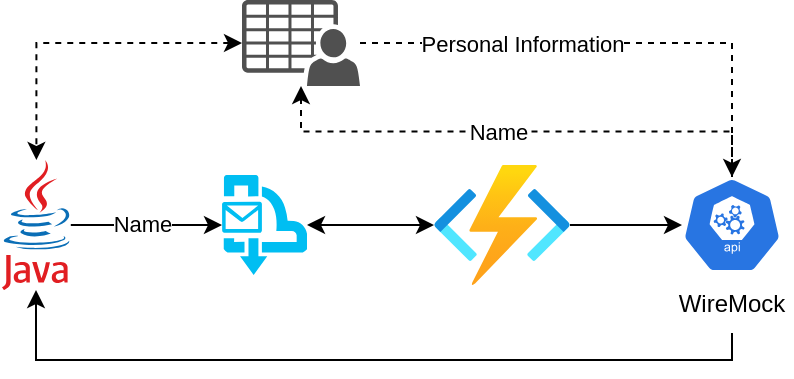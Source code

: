 <mxfile version="17.2.4" type="device"><diagram id="PGKEgdyNSTnXqLKaNV00" name="Page-1"><mxGraphModel dx="711" dy="599" grid="1" gridSize="10" guides="1" tooltips="1" connect="1" arrows="1" fold="1" page="1" pageScale="1" pageWidth="1200" pageHeight="1920" math="0" shadow="0"><root><mxCell id="0"/><mxCell id="1" parent="0"/><mxCell id="qsO-doXxonj63iRE8oMM-3" style="edgeStyle=orthogonalEdgeStyle;rounded=0;orthogonalLoop=2;jettySize=auto;html=1;startArrow=classic;dashed=1;" edge="1" parent="1" source="qsO-doXxonj63iRE8oMM-1" target="qsO-doXxonj63iRE8oMM-2"><mxGeometry relative="1" as="geometry"/></mxCell><mxCell id="qsO-doXxonj63iRE8oMM-17" style="edgeStyle=orthogonalEdgeStyle;rounded=0;orthogonalLoop=1;jettySize=auto;html=1;dashed=1;exitX=0.5;exitY=0;exitDx=0;exitDy=0;exitPerimeter=0;" edge="1" parent="1" source="qsO-doXxonj63iRE8oMM-12" target="qsO-doXxonj63iRE8oMM-1"><mxGeometry relative="1" as="geometry"/></mxCell><mxCell id="qsO-doXxonj63iRE8oMM-18" value="Name" style="edgeLabel;html=1;align=center;verticalAlign=middle;resizable=0;points=[];" vertex="1" connectable="0" parent="qsO-doXxonj63iRE8oMM-17"><mxGeometry x="0.072" relative="1" as="geometry"><mxPoint as="offset"/></mxGeometry></mxCell><mxCell id="qsO-doXxonj63iRE8oMM-19" style="edgeStyle=orthogonalEdgeStyle;rounded=0;orthogonalLoop=1;jettySize=auto;html=1;entryX=0.5;entryY=0;entryDx=0;entryDy=0;entryPerimeter=0;dashed=1;" edge="1" parent="1" source="qsO-doXxonj63iRE8oMM-1" target="qsO-doXxonj63iRE8oMM-12"><mxGeometry relative="1" as="geometry"/></mxCell><mxCell id="qsO-doXxonj63iRE8oMM-20" value="Personal Information" style="edgeLabel;html=1;align=center;verticalAlign=middle;resizable=0;points=[];" vertex="1" connectable="0" parent="qsO-doXxonj63iRE8oMM-19"><mxGeometry x="-0.387" y="-2" relative="1" as="geometry"><mxPoint x="3" y="-2" as="offset"/></mxGeometry></mxCell><mxCell id="qsO-doXxonj63iRE8oMM-1" value="" style="sketch=0;pointerEvents=1;shadow=0;dashed=0;html=1;strokeColor=none;fillColor=#505050;labelPosition=center;verticalLabelPosition=bottom;verticalAlign=top;outlineConnect=0;align=center;shape=mxgraph.office.users.csv_file;" vertex="1" parent="1"><mxGeometry x="470" y="150" width="59" height="43" as="geometry"/></mxCell><mxCell id="qsO-doXxonj63iRE8oMM-8" style="edgeStyle=orthogonalEdgeStyle;rounded=0;orthogonalLoop=1;jettySize=auto;html=1;entryX=0;entryY=0.5;entryDx=0;entryDy=0;entryPerimeter=0;" edge="1" parent="1" source="qsO-doXxonj63iRE8oMM-2" target="qsO-doXxonj63iRE8oMM-7"><mxGeometry relative="1" as="geometry"><Array as="points"><mxPoint x="420" y="263"/><mxPoint x="420" y="263"/></Array></mxGeometry></mxCell><mxCell id="qsO-doXxonj63iRE8oMM-9" value="Name" style="edgeLabel;html=1;align=center;verticalAlign=middle;resizable=0;points=[];" vertex="1" connectable="0" parent="qsO-doXxonj63iRE8oMM-8"><mxGeometry x="-0.155" y="1" relative="1" as="geometry"><mxPoint x="3" as="offset"/></mxGeometry></mxCell><mxCell id="qsO-doXxonj63iRE8oMM-2" value="" style="dashed=0;outlineConnect=0;html=1;align=center;labelPosition=center;verticalLabelPosition=bottom;verticalAlign=top;shape=mxgraph.weblogos.java" vertex="1" parent="1"><mxGeometry x="350" y="230" width="34.4" height="65" as="geometry"/></mxCell><mxCell id="qsO-doXxonj63iRE8oMM-11" style="edgeStyle=orthogonalEdgeStyle;rounded=0;orthogonalLoop=1;jettySize=auto;html=1;startArrow=classic;" edge="1" parent="1" source="qsO-doXxonj63iRE8oMM-7" target="qsO-doXxonj63iRE8oMM-10"><mxGeometry relative="1" as="geometry"/></mxCell><mxCell id="qsO-doXxonj63iRE8oMM-7" value="" style="verticalLabelPosition=bottom;html=1;verticalAlign=top;align=center;strokeColor=none;fillColor=#00BEF2;shape=mxgraph.azure.service_bus_queues;pointerEvents=1;" vertex="1" parent="1"><mxGeometry x="460" y="237.5" width="42.5" height="50" as="geometry"/></mxCell><mxCell id="qsO-doXxonj63iRE8oMM-13" style="edgeStyle=orthogonalEdgeStyle;rounded=0;orthogonalLoop=1;jettySize=auto;html=1;" edge="1" parent="1" source="qsO-doXxonj63iRE8oMM-10" target="qsO-doXxonj63iRE8oMM-12"><mxGeometry relative="1" as="geometry"/></mxCell><mxCell id="qsO-doXxonj63iRE8oMM-10" value="" style="aspect=fixed;html=1;points=[];align=center;image;fontSize=12;image=img/lib/azure2/compute/Function_Apps.svg;" vertex="1" parent="1"><mxGeometry x="566" y="232.5" width="68" height="60" as="geometry"/></mxCell><mxCell id="qsO-doXxonj63iRE8oMM-12" value="" style="sketch=0;html=1;dashed=0;whitespace=wrap;fillColor=#2875E2;strokeColor=#ffffff;points=[[0.005,0.63,0],[0.1,0.2,0],[0.9,0.2,0],[0.5,0,0],[0.995,0.63,0],[0.72,0.99,0],[0.5,1,0],[0.28,0.99,0]];shape=mxgraph.kubernetes.icon;prIcon=api" vertex="1" parent="1"><mxGeometry x="690" y="238.5" width="50" height="48" as="geometry"/></mxCell><mxCell id="qsO-doXxonj63iRE8oMM-21" style="edgeStyle=orthogonalEdgeStyle;rounded=0;orthogonalLoop=1;jettySize=auto;html=1;" edge="1" parent="1" source="qsO-doXxonj63iRE8oMM-14" target="qsO-doXxonj63iRE8oMM-2"><mxGeometry relative="1" as="geometry"><Array as="points"><mxPoint x="715" y="330"/><mxPoint x="367" y="330"/></Array></mxGeometry></mxCell><mxCell id="qsO-doXxonj63iRE8oMM-14" value="WireMock" style="text;html=1;strokeColor=none;fillColor=none;align=center;verticalAlign=middle;whiteSpace=wrap;rounded=0;" vertex="1" parent="1"><mxGeometry x="685" y="286.5" width="60" height="30" as="geometry"/></mxCell></root></mxGraphModel></diagram></mxfile>